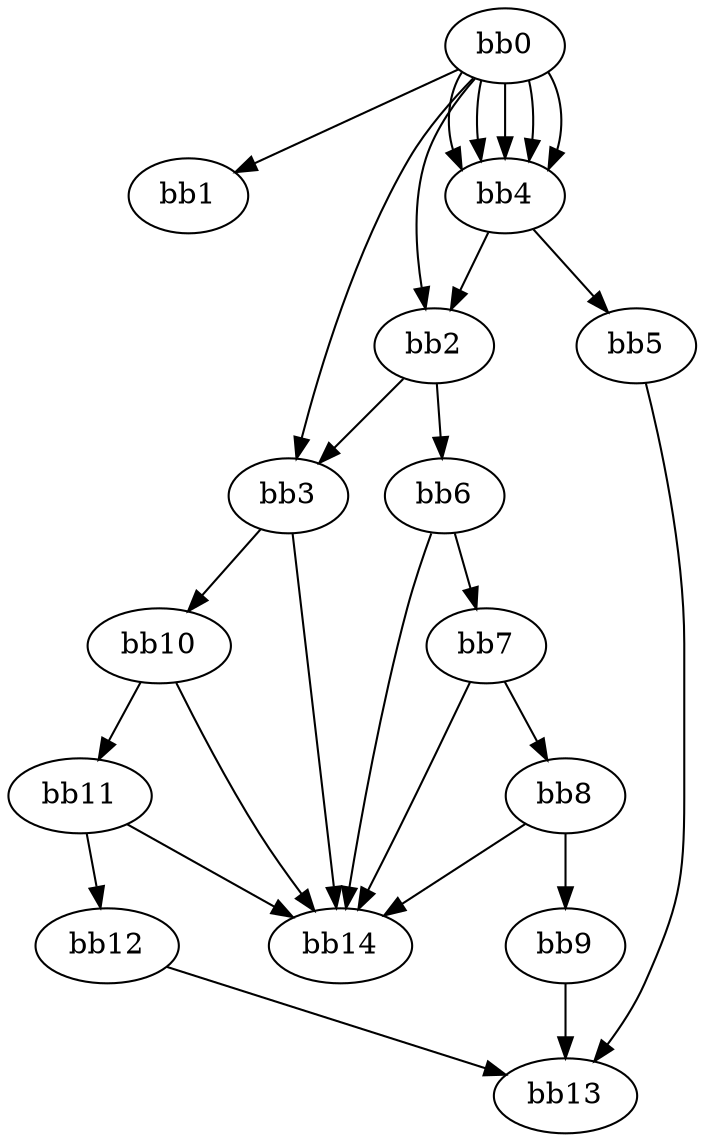 digraph {
    0 [ label = "bb0\l" ]
    1 [ label = "bb1\l" ]
    2 [ label = "bb2\l" ]
    3 [ label = "bb3\l" ]
    4 [ label = "bb4\l" ]
    5 [ label = "bb5\l" ]
    6 [ label = "bb6\l" ]
    7 [ label = "bb7\l" ]
    8 [ label = "bb8\l" ]
    9 [ label = "bb9\l" ]
    10 [ label = "bb10\l" ]
    11 [ label = "bb11\l" ]
    12 [ label = "bb12\l" ]
    13 [ label = "bb13\l" ]
    14 [ label = "bb14\l" ]
    0 -> 1 [ ]
    0 -> 2 [ ]
    0 -> 3 [ ]
    0 -> 4 [ ]
    0 -> 4 [ ]
    0 -> 4 [ ]
    0 -> 4 [ ]
    0 -> 4 [ ]
    2 -> 3 [ ]
    2 -> 6 [ ]
    3 -> 10 [ ]
    3 -> 14 [ ]
    4 -> 2 [ ]
    4 -> 5 [ ]
    5 -> 13 [ ]
    6 -> 7 [ ]
    6 -> 14 [ ]
    7 -> 8 [ ]
    7 -> 14 [ ]
    8 -> 9 [ ]
    8 -> 14 [ ]
    9 -> 13 [ ]
    10 -> 11 [ ]
    10 -> 14 [ ]
    11 -> 12 [ ]
    11 -> 14 [ ]
    12 -> 13 [ ]
}

